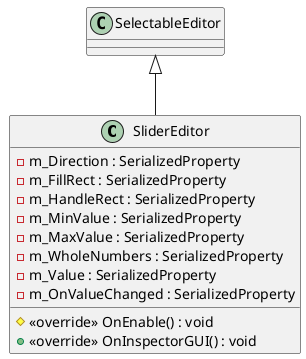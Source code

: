 @startuml
class SliderEditor {
    - m_Direction : SerializedProperty
    - m_FillRect : SerializedProperty
    - m_HandleRect : SerializedProperty
    - m_MinValue : SerializedProperty
    - m_MaxValue : SerializedProperty
    - m_WholeNumbers : SerializedProperty
    - m_Value : SerializedProperty
    - m_OnValueChanged : SerializedProperty
    # <<override>> OnEnable() : void
    + <<override>> OnInspectorGUI() : void
}
SelectableEditor <|-- SliderEditor
@enduml
